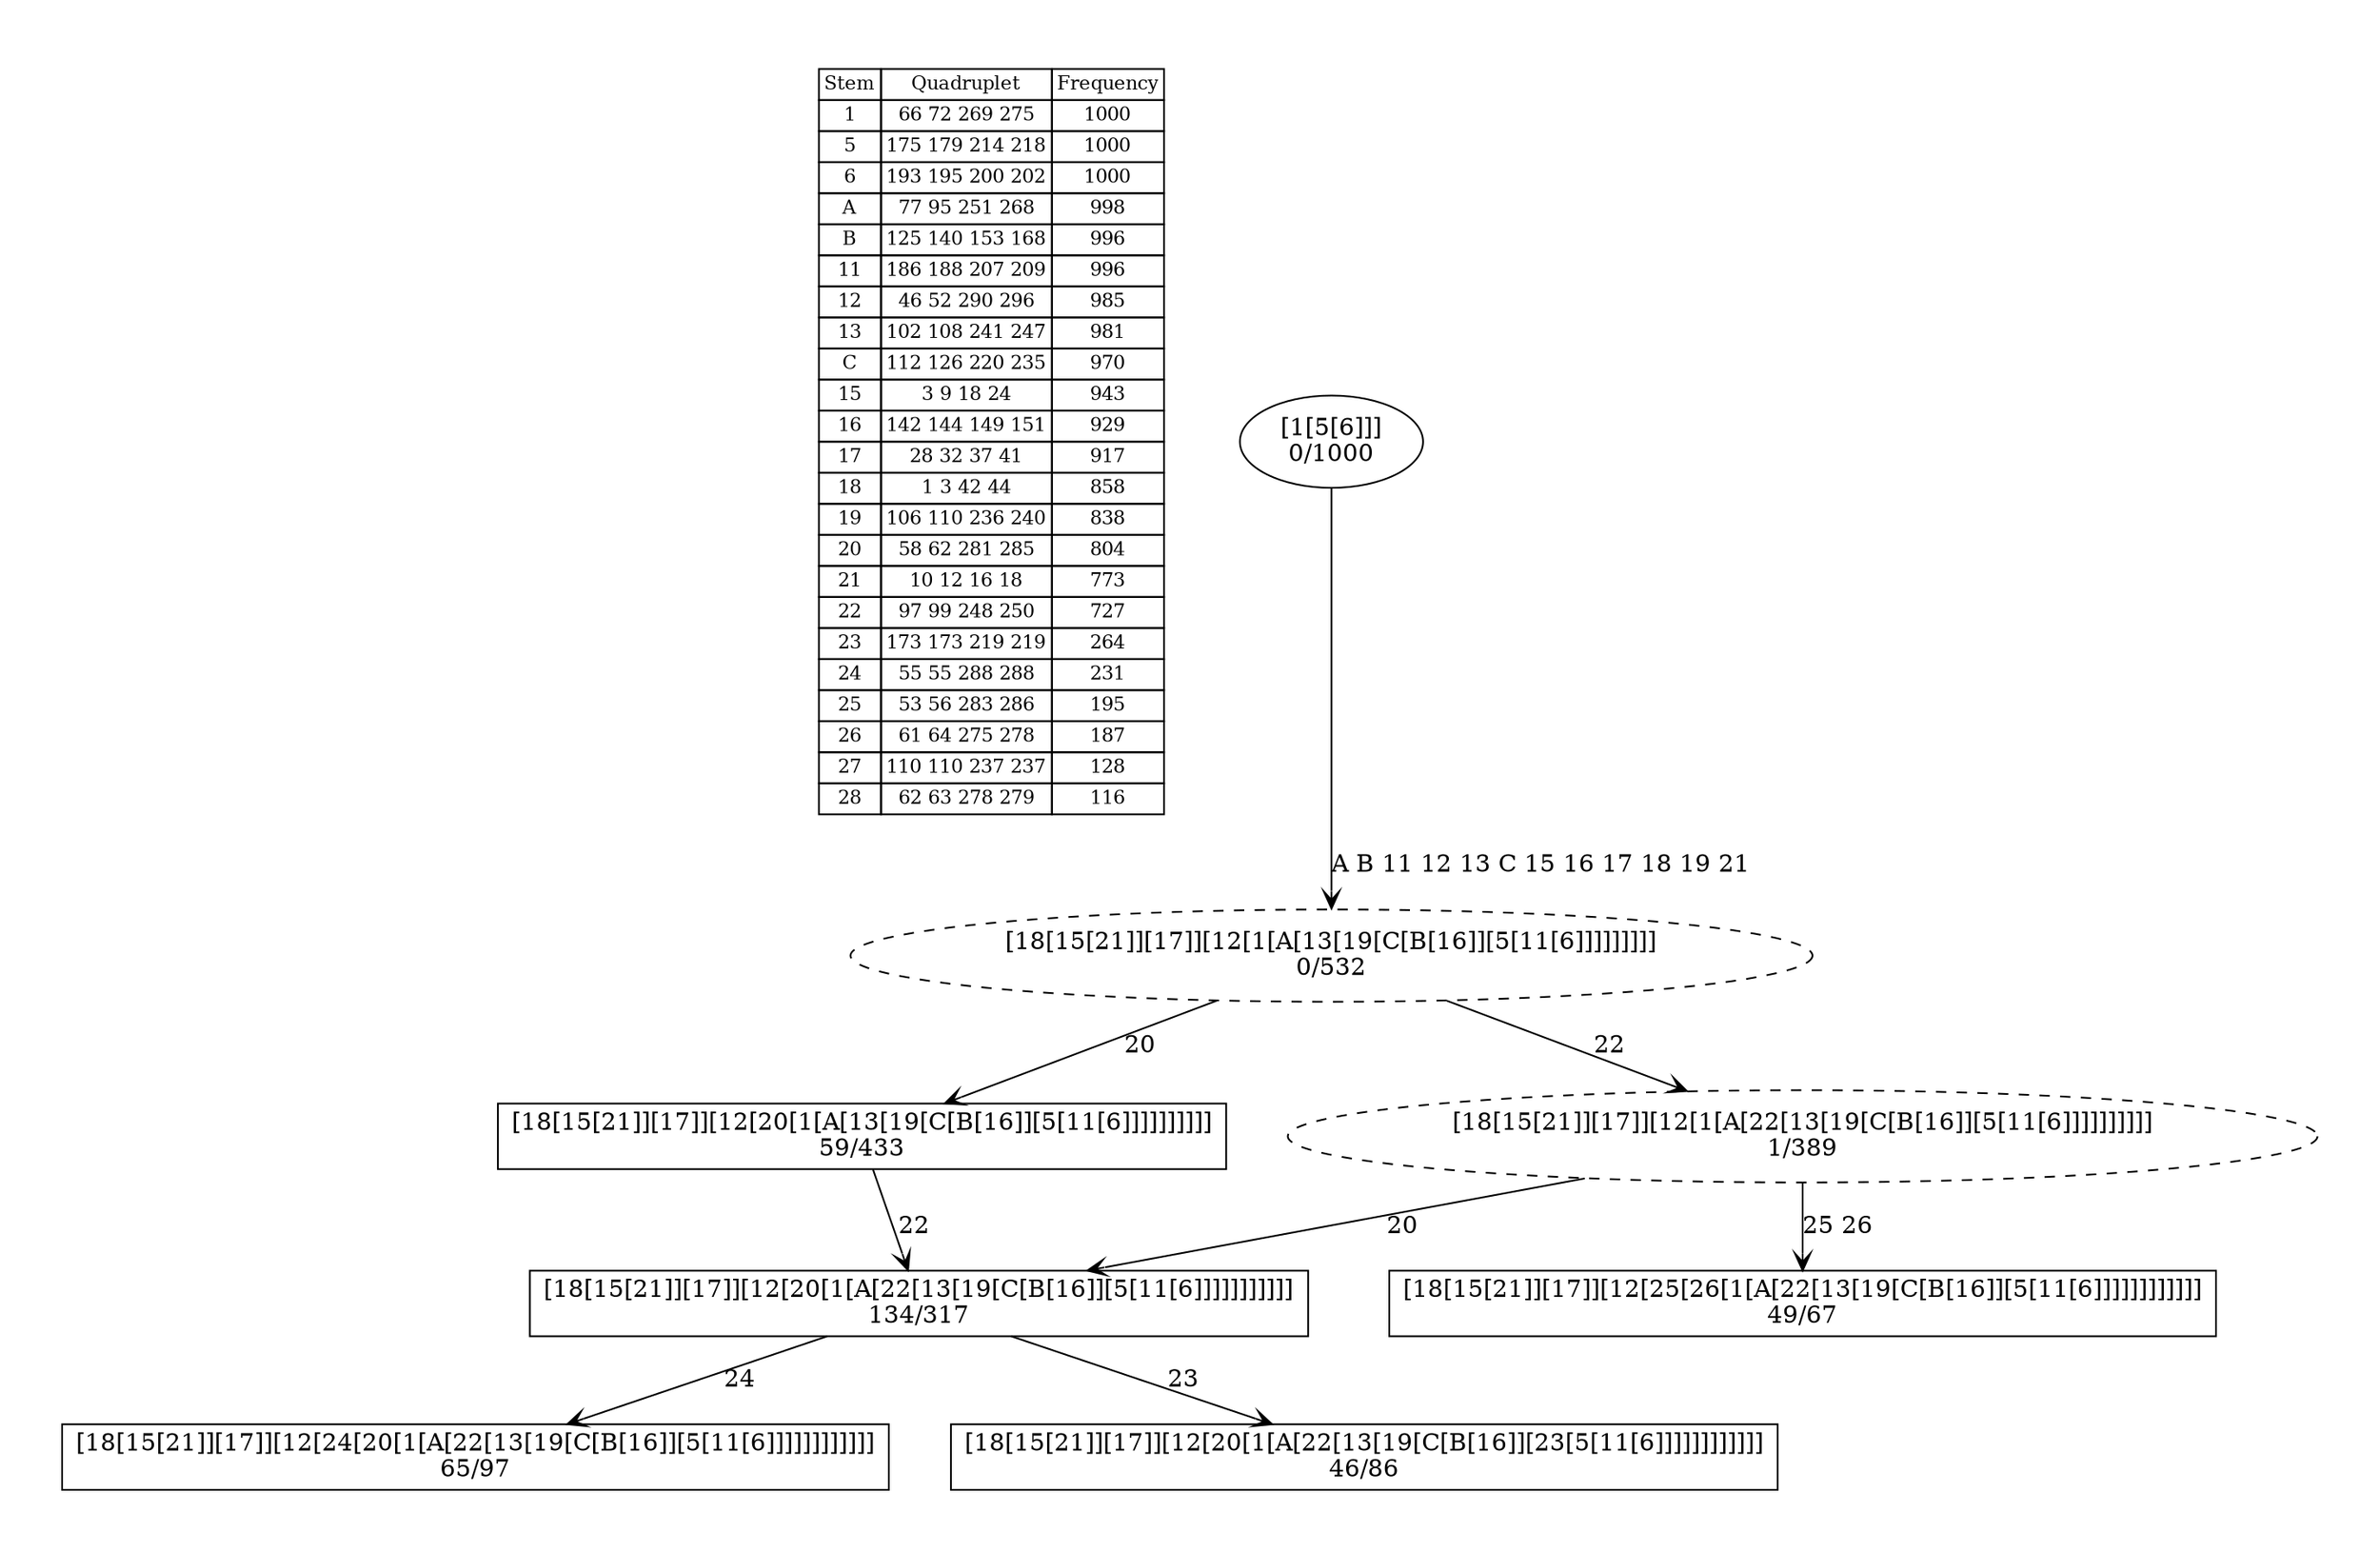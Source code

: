 digraph G {
	pad = 0.5;
	nodesep = 0.5;
"legend" [label = < <table border="0" cellborder="1" cellspacing="0"><tr><td>Stem</td><td>Quadruplet</td><td>Frequency</td></tr>
<tr><td>1</td><td>66 72 269 275</td><td>1000</td></tr>
<tr><td>5</td><td>175 179 214 218</td><td>1000</td></tr>
<tr><td>6</td><td>193 195 200 202</td><td>1000</td></tr>
<tr><td>A</td><td>77 95 251 268</td><td>998</td></tr>
<tr><td>B</td><td>125 140 153 168</td><td>996</td></tr>
<tr><td>11</td><td>186 188 207 209</td><td>996</td></tr>
<tr><td>12</td><td>46 52 290 296</td><td>985</td></tr>
<tr><td>13</td><td>102 108 241 247</td><td>981</td></tr>
<tr><td>C</td><td>112 126 220 235</td><td>970</td></tr>
<tr><td>15</td><td>3 9 18 24</td><td>943</td></tr>
<tr><td>16</td><td>142 144 149 151</td><td>929</td></tr>
<tr><td>17</td><td>28 32 37 41</td><td>917</td></tr>
<tr><td>18</td><td>1 3 42 44</td><td>858</td></tr>
<tr><td>19</td><td>106 110 236 240</td><td>838</td></tr>
<tr><td>20</td><td>58 62 281 285</td><td>804</td></tr>
<tr><td>21</td><td>10 12 16 18</td><td>773</td></tr>
<tr><td>22</td><td>97 99 248 250</td><td>727</td></tr>
<tr><td>23</td><td>173 173 219 219</td><td>264</td></tr>
<tr><td>24</td><td>55 55 288 288</td><td>231</td></tr>
<tr><td>25</td><td>53 56 283 286</td><td>195</td></tr>
<tr><td>26</td><td>61 64 275 278</td><td>187</td></tr>
<tr><td>27</td><td>110 110 237 237</td><td>128</td></tr>
<tr><td>28</td><td>62 63 278 279</td><td>116</td></tr>
</table>>, shape = plaintext, fontsize=11];
"1 5 6 A B 11 12 13 C 15 16 17 18 19 20 21 22 " [shape = box];
"1 5 6 A B 11 12 13 C 15 16 17 18 19 20 21 22 24 " [shape = box];
"1 5 6 A B 11 12 13 C 15 16 17 18 19 20 21 " [shape = box];
"1 5 6 A B 11 12 13 C 15 16 17 18 19 21 22 25 26 " [shape = box];
"1 5 6 A B 11 12 13 C 15 16 17 18 19 20 21 22 23 " [shape = box];
"1 5 6 A B 11 12 13 C 15 16 17 18 19 21 22 " [style = dashed];
"1 5 6 A B 11 12 13 C 15 16 17 18 19 21 " [style = dashed];
"1 5 6 A B 11 12 13 C 15 16 17 18 19 20 21 22 " [label = "[18[15[21]][17]][12[20[1[A[22[13[19[C[B[16]][5[11[6]]]]]]]]]]]\n134/317"];
"1 5 6 A B 11 12 13 C 15 16 17 18 19 20 21 22 24 " [label = "[18[15[21]][17]][12[24[20[1[A[22[13[19[C[B[16]][5[11[6]]]]]]]]]]]]\n65/97"];
"1 5 6 A B 11 12 13 C 15 16 17 18 19 20 21 " [label = "[18[15[21]][17]][12[20[1[A[13[19[C[B[16]][5[11[6]]]]]]]]]]\n59/433"];
"1 5 6 A B 11 12 13 C 15 16 17 18 19 21 22 25 26 " [label = "[18[15[21]][17]][12[25[26[1[A[22[13[19[C[B[16]][5[11[6]]]]]]]]]]]]\n49/67"];
"1 5 6 A B 11 12 13 C 15 16 17 18 19 20 21 22 23 " [label = "[18[15[21]][17]][12[20[1[A[22[13[19[C[B[16]][23[5[11[6]]]]]]]]]]]]\n46/86"];
"1 5 6 A B 11 12 13 C 15 16 17 18 19 21 22 " [label = "[18[15[21]][17]][12[1[A[22[13[19[C[B[16]][5[11[6]]]]]]]]]]\n1/389"];
"1 5 6 A B 11 12 13 C 15 16 17 18 19 21 " [label = "[18[15[21]][17]][12[1[A[13[19[C[B[16]][5[11[6]]]]]]]]]\n0/532"];
"1 5 6 " [label = "[1[5[6]]]\n0/1000"];
"1 5 6 A B 11 12 13 C 15 16 17 18 19 20 21 22 " -> "1 5 6 A B 11 12 13 C 15 16 17 18 19 20 21 22 24 " [label = "24 ", arrowhead = vee];
"1 5 6 A B 11 12 13 C 15 16 17 18 19 20 21 22 " -> "1 5 6 A B 11 12 13 C 15 16 17 18 19 20 21 22 23 " [label = "23 ", arrowhead = vee];
"1 5 6 A B 11 12 13 C 15 16 17 18 19 20 21 " -> "1 5 6 A B 11 12 13 C 15 16 17 18 19 20 21 22 " [label = "22 ", arrowhead = vee];
"1 5 6 A B 11 12 13 C 15 16 17 18 19 21 22 " -> "1 5 6 A B 11 12 13 C 15 16 17 18 19 20 21 22 " [label = "20 ", arrowhead = vee];
"1 5 6 A B 11 12 13 C 15 16 17 18 19 21 22 " -> "1 5 6 A B 11 12 13 C 15 16 17 18 19 21 22 25 26 " [label = "25 26 ", arrowhead = vee];
"1 5 6 A B 11 12 13 C 15 16 17 18 19 21 " -> "1 5 6 A B 11 12 13 C 15 16 17 18 19 20 21 " [label = "20 ", arrowhead = vee];
"1 5 6 A B 11 12 13 C 15 16 17 18 19 21 " -> "1 5 6 A B 11 12 13 C 15 16 17 18 19 21 22 " [label = "22 ", arrowhead = vee];
"1 5 6 " -> "1 5 6 A B 11 12 13 C 15 16 17 18 19 21 " [label = "A B 11 12 13 C 15 16 17 18 19 21 ", arrowhead = vee];
}